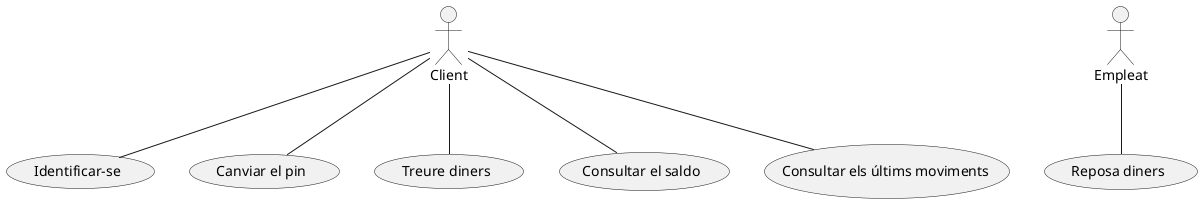 @startuml
:Client: as C
:Empleat: as E

C -- (Identificar-se)
C -- (Canviar el pin)
C -- (Treure diners)
C -- (Consultar el saldo)
C -- (Consultar els últims moviments)
E -- (Reposa diners)
@enduml
